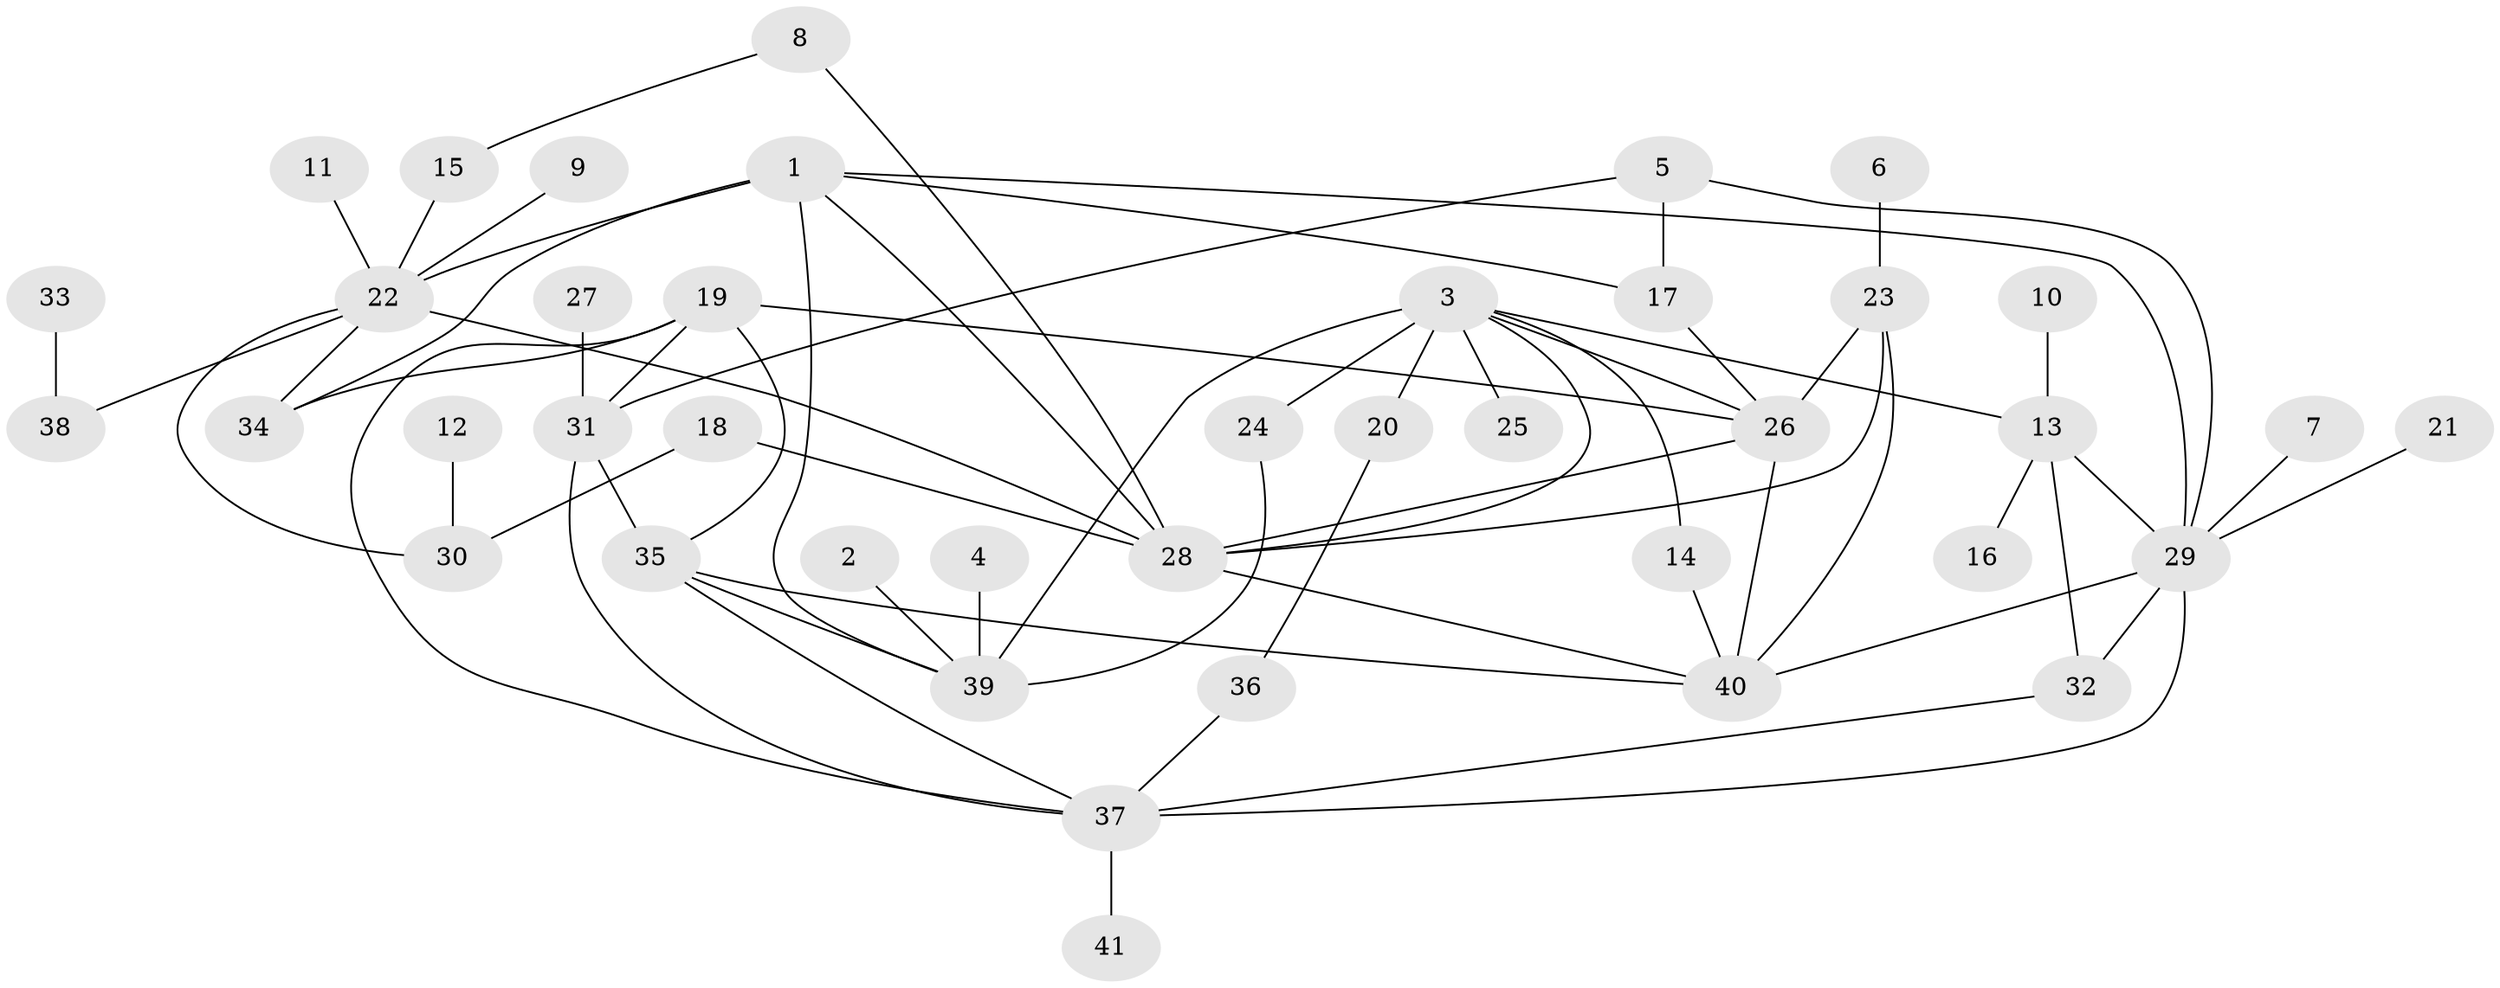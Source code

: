 // original degree distribution, {5: 0.024691358024691357, 8: 0.024691358024691357, 4: 0.024691358024691357, 7: 0.09876543209876543, 6: 0.04938271604938271, 10: 0.012345679012345678, 3: 0.1111111111111111, 9: 0.012345679012345678, 1: 0.49382716049382713, 2: 0.14814814814814814}
// Generated by graph-tools (version 1.1) at 2025/26/03/09/25 03:26:35]
// undirected, 41 vertices, 66 edges
graph export_dot {
graph [start="1"]
  node [color=gray90,style=filled];
  1;
  2;
  3;
  4;
  5;
  6;
  7;
  8;
  9;
  10;
  11;
  12;
  13;
  14;
  15;
  16;
  17;
  18;
  19;
  20;
  21;
  22;
  23;
  24;
  25;
  26;
  27;
  28;
  29;
  30;
  31;
  32;
  33;
  34;
  35;
  36;
  37;
  38;
  39;
  40;
  41;
  1 -- 17 [weight=1.0];
  1 -- 22 [weight=2.0];
  1 -- 28 [weight=1.0];
  1 -- 29 [weight=1.0];
  1 -- 34 [weight=2.0];
  1 -- 39 [weight=1.0];
  2 -- 39 [weight=1.0];
  3 -- 13 [weight=1.0];
  3 -- 14 [weight=1.0];
  3 -- 20 [weight=1.0];
  3 -- 24 [weight=2.0];
  3 -- 25 [weight=1.0];
  3 -- 26 [weight=1.0];
  3 -- 28 [weight=1.0];
  3 -- 39 [weight=2.0];
  4 -- 39 [weight=1.0];
  5 -- 17 [weight=1.0];
  5 -- 29 [weight=1.0];
  5 -- 31 [weight=1.0];
  6 -- 23 [weight=1.0];
  7 -- 29 [weight=1.0];
  8 -- 15 [weight=1.0];
  8 -- 28 [weight=1.0];
  9 -- 22 [weight=1.0];
  10 -- 13 [weight=1.0];
  11 -- 22 [weight=1.0];
  12 -- 30 [weight=1.0];
  13 -- 16 [weight=1.0];
  13 -- 29 [weight=2.0];
  13 -- 32 [weight=1.0];
  14 -- 40 [weight=1.0];
  15 -- 22 [weight=1.0];
  17 -- 26 [weight=1.0];
  18 -- 28 [weight=1.0];
  18 -- 30 [weight=1.0];
  19 -- 26 [weight=1.0];
  19 -- 31 [weight=1.0];
  19 -- 34 [weight=1.0];
  19 -- 35 [weight=1.0];
  19 -- 37 [weight=1.0];
  20 -- 36 [weight=1.0];
  21 -- 29 [weight=1.0];
  22 -- 28 [weight=1.0];
  22 -- 30 [weight=1.0];
  22 -- 34 [weight=1.0];
  22 -- 38 [weight=1.0];
  23 -- 26 [weight=1.0];
  23 -- 28 [weight=1.0];
  23 -- 40 [weight=1.0];
  24 -- 39 [weight=1.0];
  26 -- 28 [weight=1.0];
  26 -- 40 [weight=1.0];
  27 -- 31 [weight=1.0];
  28 -- 40 [weight=1.0];
  29 -- 32 [weight=2.0];
  29 -- 37 [weight=1.0];
  29 -- 40 [weight=1.0];
  31 -- 35 [weight=1.0];
  31 -- 37 [weight=1.0];
  32 -- 37 [weight=1.0];
  33 -- 38 [weight=1.0];
  35 -- 37 [weight=1.0];
  35 -- 39 [weight=1.0];
  35 -- 40 [weight=1.0];
  36 -- 37 [weight=1.0];
  37 -- 41 [weight=1.0];
}

